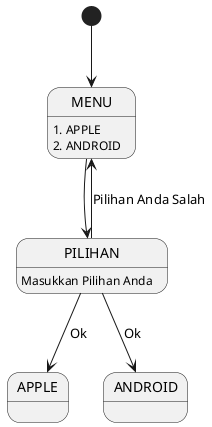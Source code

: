 @startuml

[*] --> MENU
MENU : 1. APPLE
MENU : 2. ANDROID
MENU --> PILIHAN
PILIHAN : Masukkan Pilihan Anda
PILIHAN --> MENU: Pilihan Anda Salah
PILIHAN --> APPLE: Ok
PILIHAN --> ANDROID: Ok
@enduml